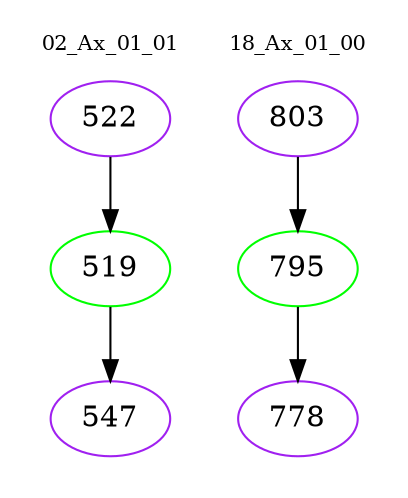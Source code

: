 digraph{
subgraph cluster_0 {
color = white
label = "02_Ax_01_01";
fontsize=10;
T0_522 [label="522", color="purple"]
T0_522 -> T0_519 [color="black"]
T0_519 [label="519", color="green"]
T0_519 -> T0_547 [color="black"]
T0_547 [label="547", color="purple"]
}
subgraph cluster_1 {
color = white
label = "18_Ax_01_00";
fontsize=10;
T1_803 [label="803", color="purple"]
T1_803 -> T1_795 [color="black"]
T1_795 [label="795", color="green"]
T1_795 -> T1_778 [color="black"]
T1_778 [label="778", color="purple"]
}
}
